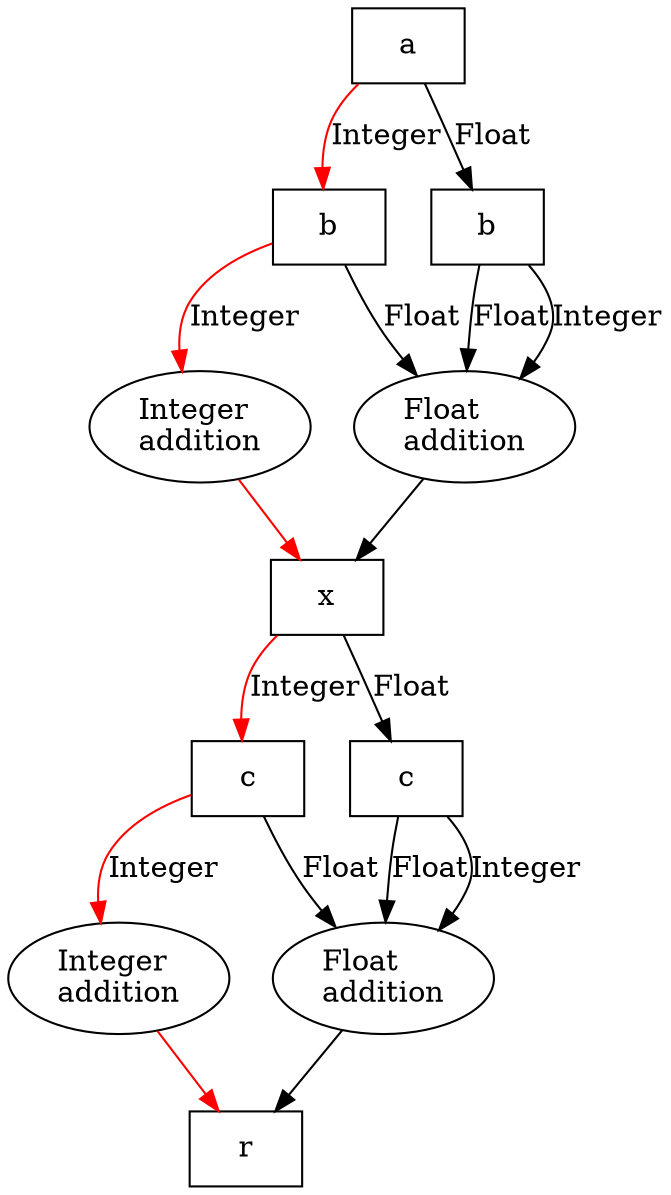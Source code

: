 digraph G {
    a -> b_int [label="Integer", color=red];
    a -> b_float [label="Float"];

    a [label="a", shape=box];
    b_int [label="b", shape=box];
    b_float [label="b", shape=box];

    b_int -> int [label="Integer", color=red];
    b_int -> float [label="Float"];

    b_float -> float [label="Float"];
    b_float -> float [label="Integer"];

    int [label="Integer\laddition"];
    float [label="Float\laddition"];

    int -> x [color=red];
    float -> x;
    x [label="x", shape=box];

    x -> c_int [label="Integer", color=red];
    x -> c_float [label="Float"];

    c_int [label="c", shape=box];
    c_float [label="c", shape=box];

    c_int -> int2 [label="Integer", color=red];
    c_int -> float2 [label="Float"];

    c_float -> float2 [label="Float"];
    c_float -> float2 [label="Integer"];

    int2 [label="Integer\laddition"];
    float2 [label="Float\laddition"];

    int2 -> r [color=red];
    float2 -> r;
    r [label="r", shape=box];
}
